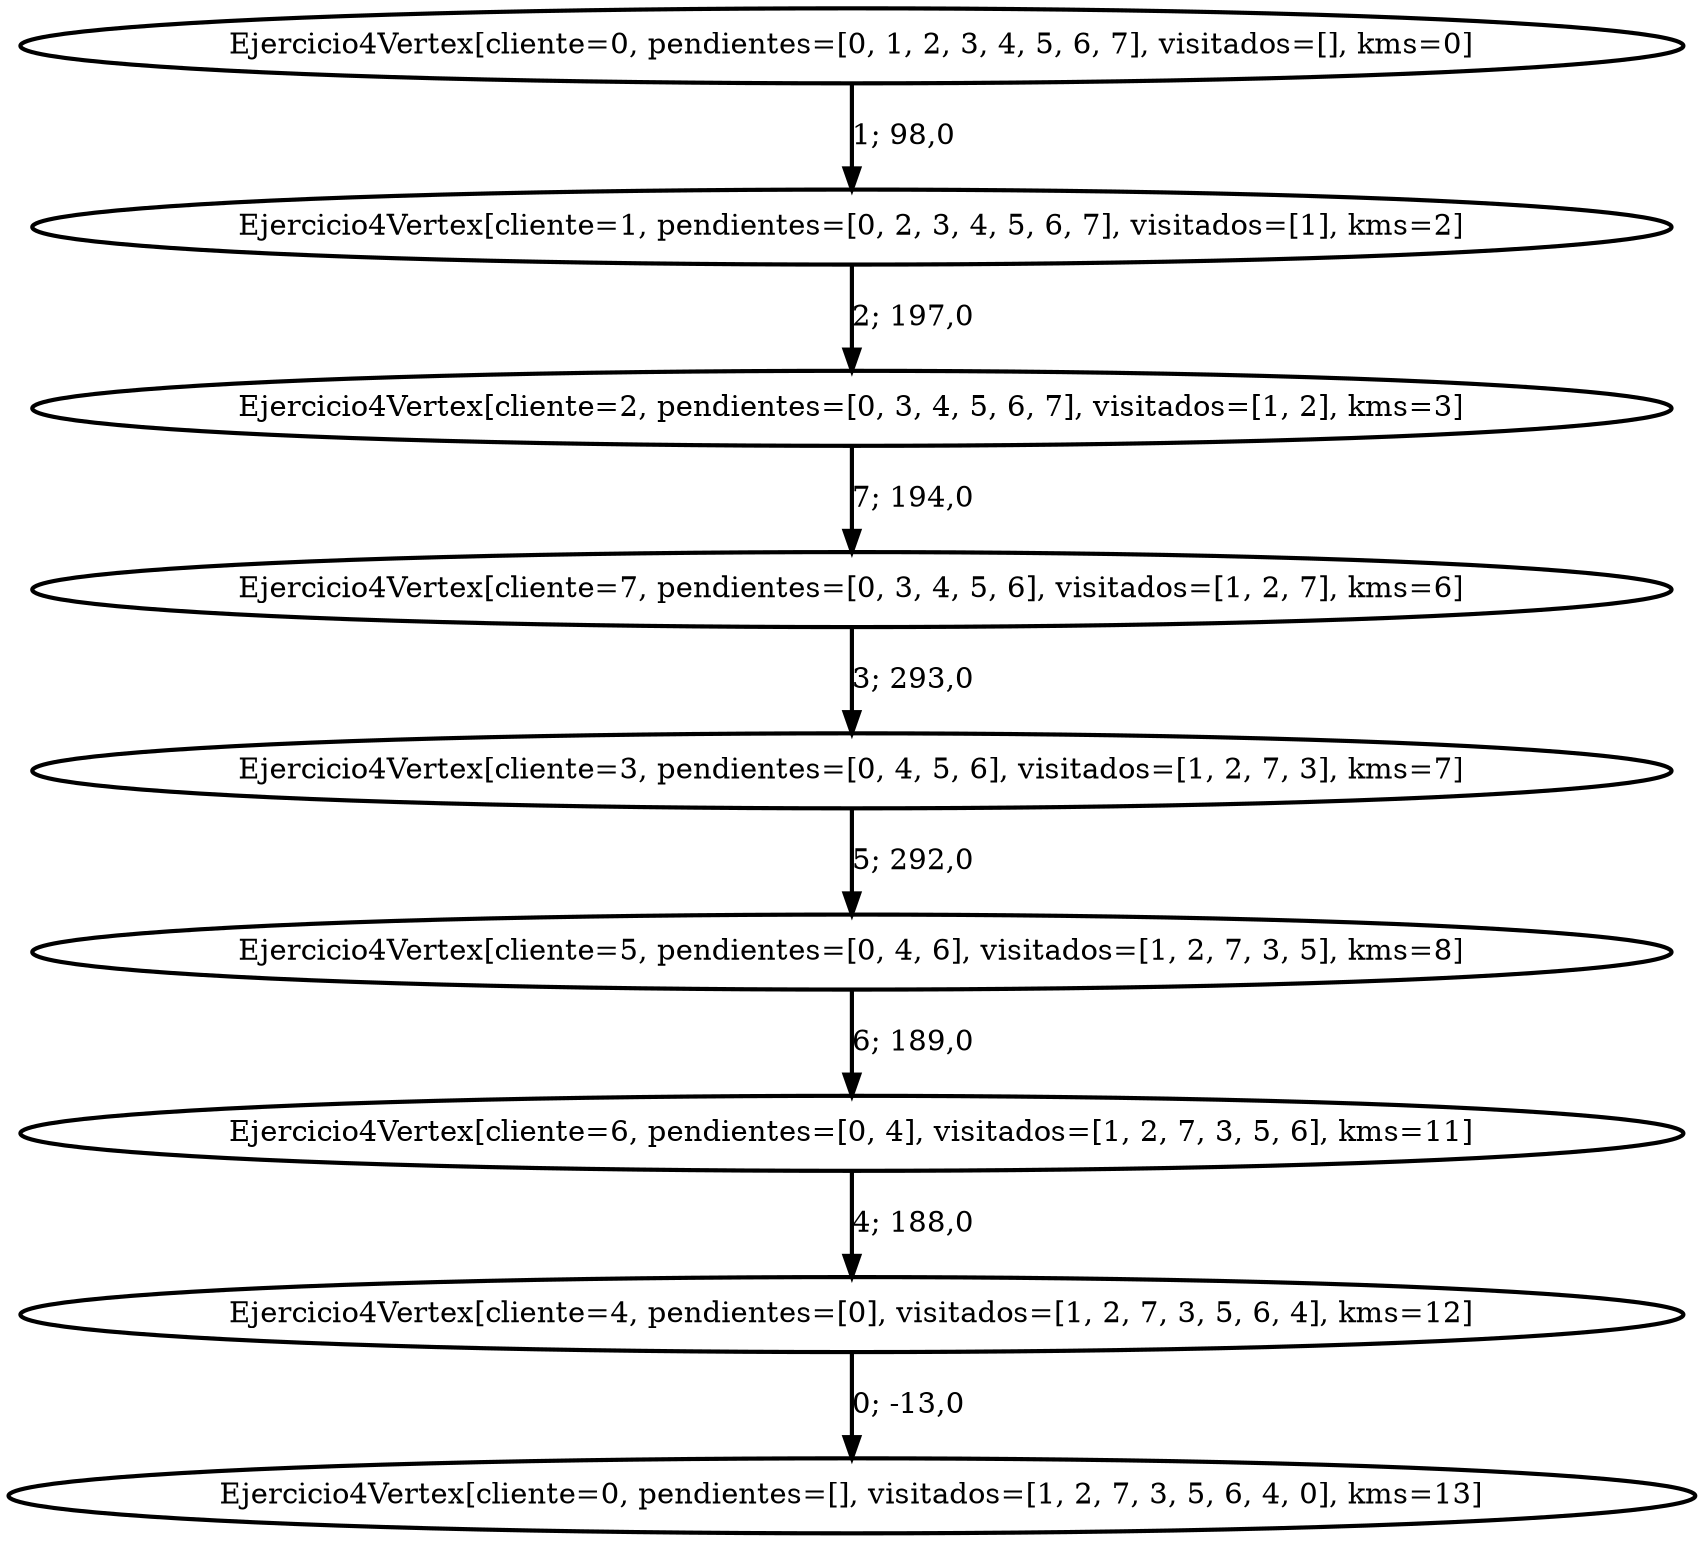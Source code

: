 strict digraph G {
  1 [ style="bold" label="Ejercicio4Vertex[cliente=3, pendientes=[0, 4, 5, 6], visitados=[1, 2, 7, 3], kms=7]" ];
  2 [ style="bold" label="Ejercicio4Vertex[cliente=4, pendientes=[0], visitados=[1, 2, 7, 3, 5, 6, 4], kms=12]" ];
  3 [ style="bold" label="Ejercicio4Vertex[cliente=0, pendientes=[], visitados=[1, 2, 7, 3, 5, 6, 4, 0], kms=13]" ];
  4 [ style="bold" label="Ejercicio4Vertex[cliente=2, pendientes=[0, 3, 4, 5, 6, 7], visitados=[1, 2], kms=3]" ];
  5 [ style="bold" label="Ejercicio4Vertex[cliente=5, pendientes=[0, 4, 6], visitados=[1, 2, 7, 3, 5], kms=8]" ];
  6 [ style="bold" label="Ejercicio4Vertex[cliente=0, pendientes=[0, 1, 2, 3, 4, 5, 6, 7], visitados=[], kms=0]" ];
  7 [ style="bold" label="Ejercicio4Vertex[cliente=1, pendientes=[0, 2, 3, 4, 5, 6, 7], visitados=[1], kms=2]" ];
  8 [ style="bold" label="Ejercicio4Vertex[cliente=6, pendientes=[0, 4], visitados=[1, 2, 7, 3, 5, 6], kms=11]" ];
  9 [ style="bold" label="Ejercicio4Vertex[cliente=7, pendientes=[0, 3, 4, 5, 6], visitados=[1, 2, 7], kms=6]" ];
  9 -> 1 [ style="bold" label="3; 293,0" ];
  8 -> 2 [ style="bold" label="4; 188,0" ];
  2 -> 3 [ style="bold" label="0; -13,0" ];
  7 -> 4 [ style="bold" label="2; 197,0" ];
  1 -> 5 [ style="bold" label="5; 292,0" ];
  6 -> 7 [ style="bold" label="1; 98,0" ];
  5 -> 8 [ style="bold" label="6; 189,0" ];
  4 -> 9 [ style="bold" label="7; 194,0" ];
}
